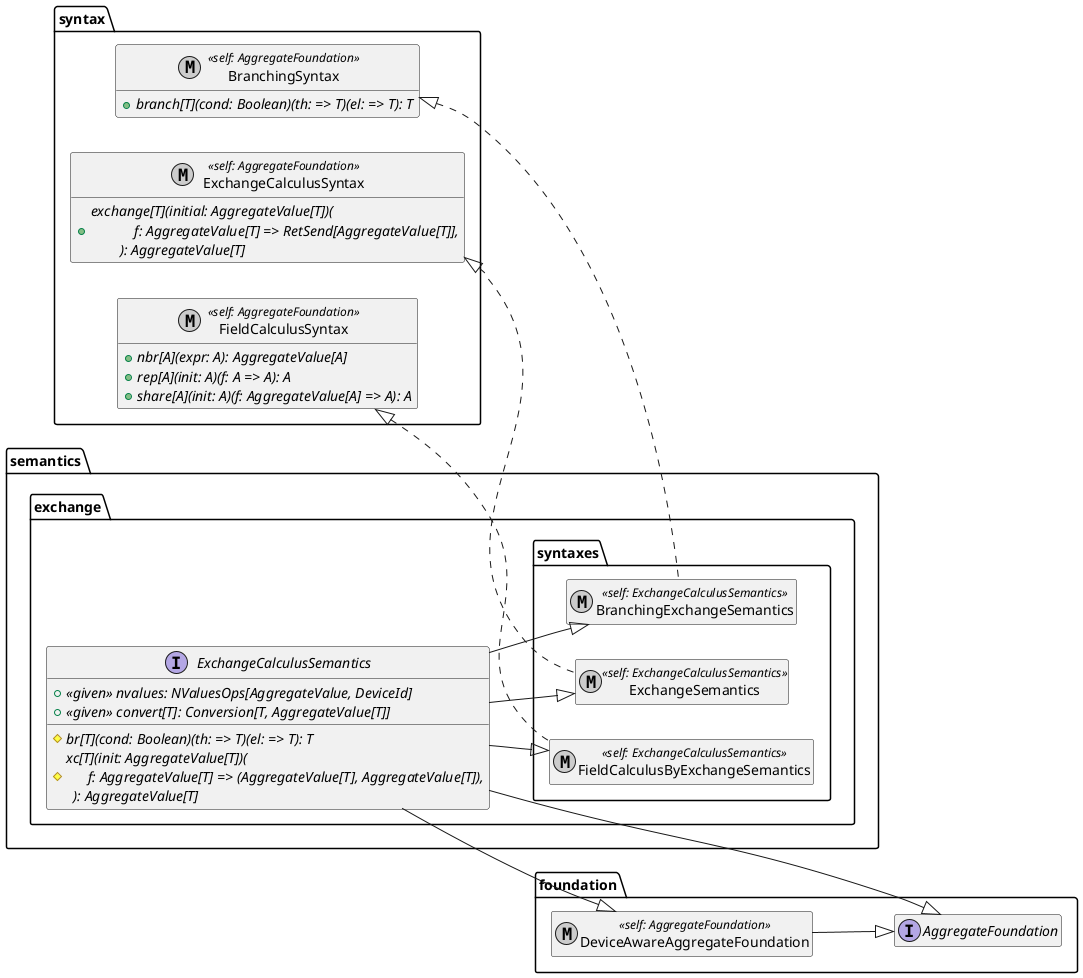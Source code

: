 @startuml Final Design Semantics
left to right direction
hide empty members

!unquoted procedure subtypeOf()
""&#60;:""
!endprocedure

!unquoted procedure supertypeOf()
""&#62;:""
!endprocedure

package foundation {


    interface AggregateFoundation

    metaclass DeviceAwareAggregateFoundation <<self: AggregateFoundation>>
    DeviceAwareAggregateFoundation --|> AggregateFoundation
}

package syntax {
    metaclass BranchingSyntax <<self: AggregateFoundation>>{
        {abstract} {method} + branch[T](cond: Boolean)(th: => T)(el: => T): T
    }

    metaclass ExchangeCalculusSyntax <<self: AggregateFoundation>> {
        {abstract} {method} + exchange[T](initial: AggregateValue[T])(\n\
            f: AggregateValue[T] => RetSend[AggregateValue[T]],\n\
        ): AggregateValue[T]
    }

    metaclass FieldCalculusSyntax <<self: AggregateFoundation>> {
        {abstract} {method} + nbr[A](expr: A): AggregateValue[A]
        {abstract} {method} + rep[A](init: A)(f: A => A): A
        {abstract} {method} + share[A](init: A)(f: AggregateValue[A] => A): A
    }
}

package semantics.exchange {
    package syntaxes {
        metaclass BranchingExchangeSemantics <<self: ExchangeCalculusSemantics>> implements syntax.BranchingSyntax
        metaclass ExchangeSemantics <<self: ExchangeCalculusSemantics>> implements syntax.ExchangeCalculusSyntax
        metaclass FieldCalculusByExchangeSemantics <<self: ExchangeCalculusSemantics>> implements syntax.FieldCalculusSyntax
    }
    interface ExchangeCalculusSemantics {
        {abstract} {field} + <<given>> nvalues: NValuesOps[AggregateValue, DeviceId]
        {abstract} {field} + <<given>> convert[T]: Conversion[T, AggregateValue[T]]
        {abstract} {method} # br[T](cond: Boolean)(th: => T)(el: => T): T
        {abstract} {method} # xc[T](init: AggregateValue[T])(\n\
      f: AggregateValue[T] => (AggregateValue[T], AggregateValue[T]),\n\
  ): AggregateValue[T]
    }
    ExchangeCalculusSemantics --|> AggregateFoundation
    ExchangeCalculusSemantics --|> DeviceAwareAggregateFoundation
    ExchangeCalculusSemantics --|> ExchangeSemantics
    ExchangeCalculusSemantics --|> BranchingExchangeSemantics
    ExchangeCalculusSemantics --|> FieldCalculusByExchangeSemantics
}
@enduml
